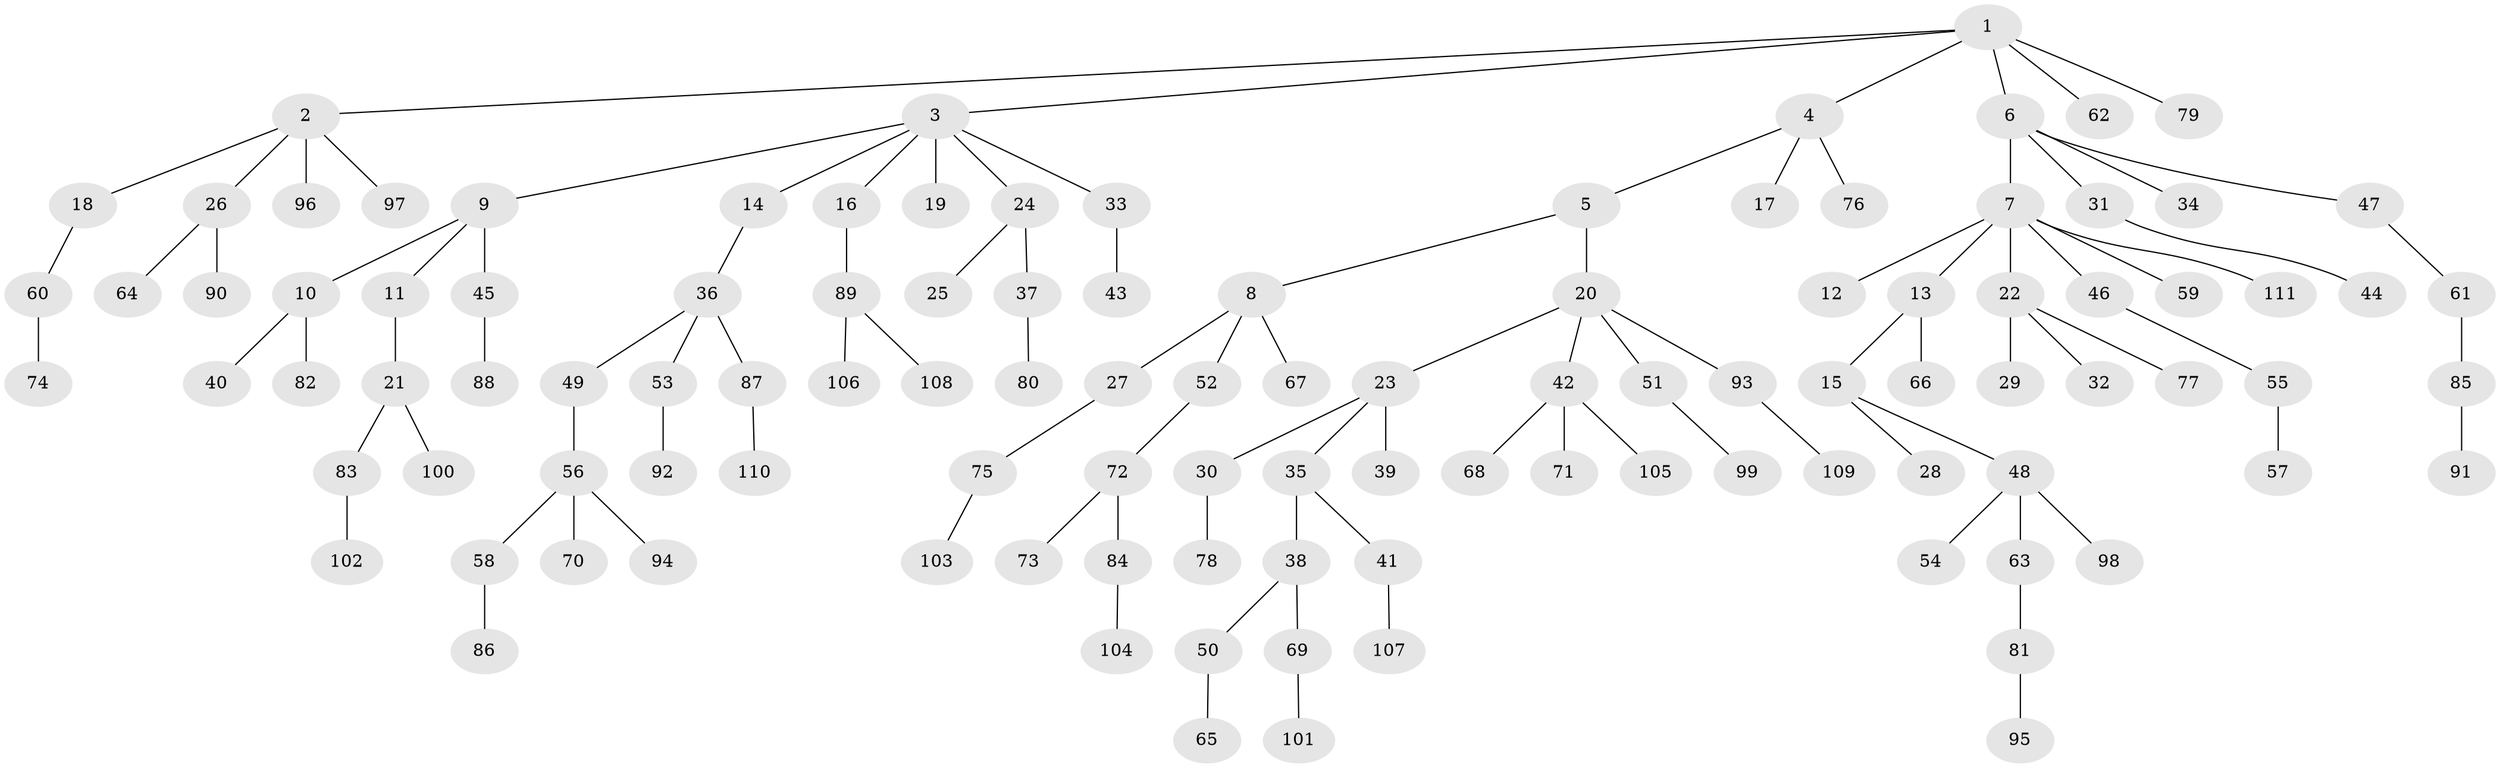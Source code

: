 // Generated by graph-tools (version 1.1) at 2025/15/03/09/25 04:15:39]
// undirected, 111 vertices, 110 edges
graph export_dot {
graph [start="1"]
  node [color=gray90,style=filled];
  1;
  2;
  3;
  4;
  5;
  6;
  7;
  8;
  9;
  10;
  11;
  12;
  13;
  14;
  15;
  16;
  17;
  18;
  19;
  20;
  21;
  22;
  23;
  24;
  25;
  26;
  27;
  28;
  29;
  30;
  31;
  32;
  33;
  34;
  35;
  36;
  37;
  38;
  39;
  40;
  41;
  42;
  43;
  44;
  45;
  46;
  47;
  48;
  49;
  50;
  51;
  52;
  53;
  54;
  55;
  56;
  57;
  58;
  59;
  60;
  61;
  62;
  63;
  64;
  65;
  66;
  67;
  68;
  69;
  70;
  71;
  72;
  73;
  74;
  75;
  76;
  77;
  78;
  79;
  80;
  81;
  82;
  83;
  84;
  85;
  86;
  87;
  88;
  89;
  90;
  91;
  92;
  93;
  94;
  95;
  96;
  97;
  98;
  99;
  100;
  101;
  102;
  103;
  104;
  105;
  106;
  107;
  108;
  109;
  110;
  111;
  1 -- 2;
  1 -- 3;
  1 -- 4;
  1 -- 6;
  1 -- 62;
  1 -- 79;
  2 -- 18;
  2 -- 26;
  2 -- 96;
  2 -- 97;
  3 -- 9;
  3 -- 14;
  3 -- 16;
  3 -- 19;
  3 -- 24;
  3 -- 33;
  4 -- 5;
  4 -- 17;
  4 -- 76;
  5 -- 8;
  5 -- 20;
  6 -- 7;
  6 -- 31;
  6 -- 34;
  6 -- 47;
  7 -- 12;
  7 -- 13;
  7 -- 22;
  7 -- 46;
  7 -- 59;
  7 -- 111;
  8 -- 27;
  8 -- 52;
  8 -- 67;
  9 -- 10;
  9 -- 11;
  9 -- 45;
  10 -- 40;
  10 -- 82;
  11 -- 21;
  13 -- 15;
  13 -- 66;
  14 -- 36;
  15 -- 28;
  15 -- 48;
  16 -- 89;
  18 -- 60;
  20 -- 23;
  20 -- 42;
  20 -- 51;
  20 -- 93;
  21 -- 83;
  21 -- 100;
  22 -- 29;
  22 -- 32;
  22 -- 77;
  23 -- 30;
  23 -- 35;
  23 -- 39;
  24 -- 25;
  24 -- 37;
  26 -- 64;
  26 -- 90;
  27 -- 75;
  30 -- 78;
  31 -- 44;
  33 -- 43;
  35 -- 38;
  35 -- 41;
  36 -- 49;
  36 -- 53;
  36 -- 87;
  37 -- 80;
  38 -- 50;
  38 -- 69;
  41 -- 107;
  42 -- 68;
  42 -- 71;
  42 -- 105;
  45 -- 88;
  46 -- 55;
  47 -- 61;
  48 -- 54;
  48 -- 63;
  48 -- 98;
  49 -- 56;
  50 -- 65;
  51 -- 99;
  52 -- 72;
  53 -- 92;
  55 -- 57;
  56 -- 58;
  56 -- 70;
  56 -- 94;
  58 -- 86;
  60 -- 74;
  61 -- 85;
  63 -- 81;
  69 -- 101;
  72 -- 73;
  72 -- 84;
  75 -- 103;
  81 -- 95;
  83 -- 102;
  84 -- 104;
  85 -- 91;
  87 -- 110;
  89 -- 106;
  89 -- 108;
  93 -- 109;
}
